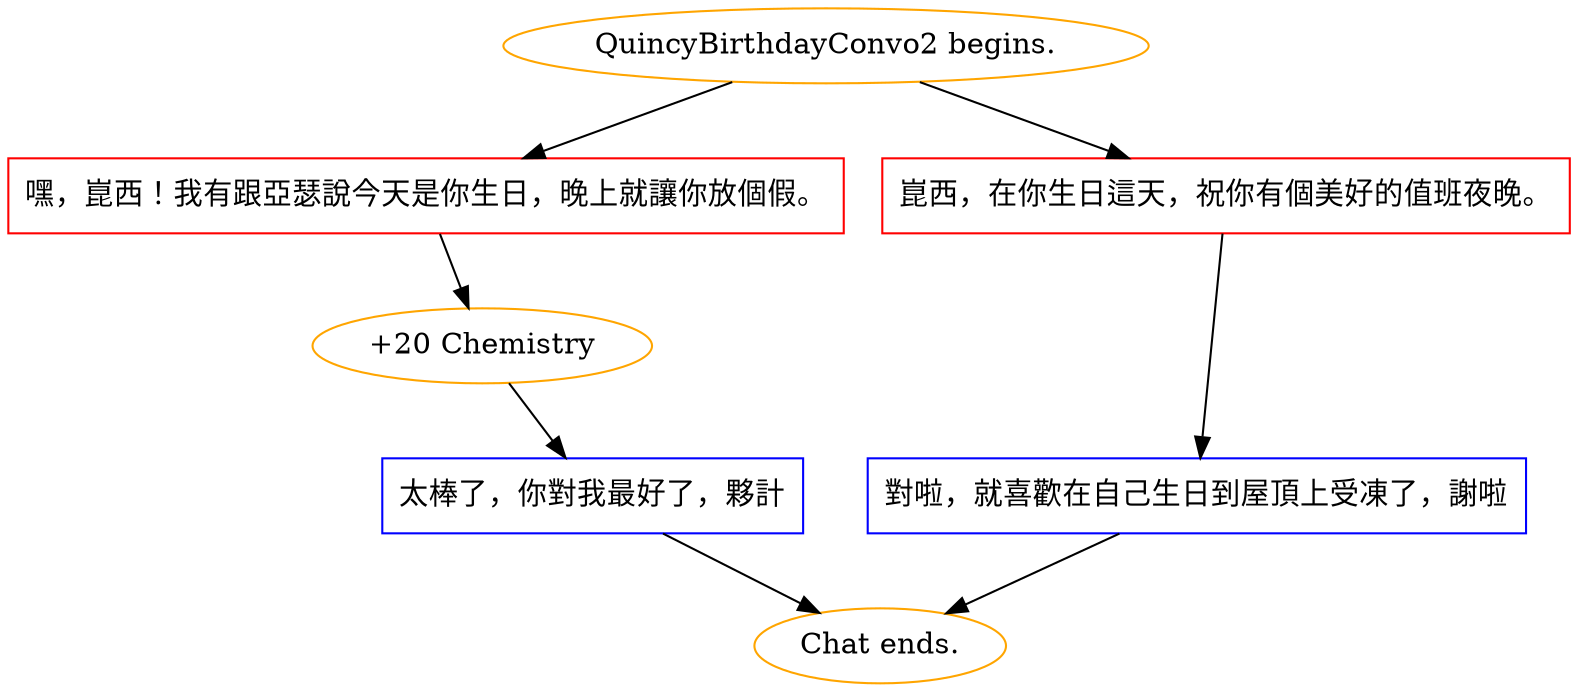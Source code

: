 digraph {
	"QuincyBirthdayConvo2 begins." [color=orange];
		"QuincyBirthdayConvo2 begins." -> j3819610035;
		"QuincyBirthdayConvo2 begins." -> j3803290331;
	j3819610035 [label="嘿，崑西！我有跟亞瑟說今天是你生日，晚上就讓你放個假。",shape=box,color=red];
		j3819610035 -> j591210959;
	j3803290331 [label="崑西，在你生日這天，祝你有個美好的值班夜晚。",shape=box,color=red];
		j3803290331 -> j1521618180;
	j591210959 [label="+20 Chemistry",color=orange];
		j591210959 -> j3961569763;
	j1521618180 [label="對啦，就喜歡在自己生日到屋頂上受凍了，謝啦",shape=box,color=blue];
		j1521618180 -> "Chat ends.";
	j3961569763 [label="太棒了，你對我最好了，夥計",shape=box,color=blue];
		j3961569763 -> "Chat ends.";
	"Chat ends." [color=orange];
}